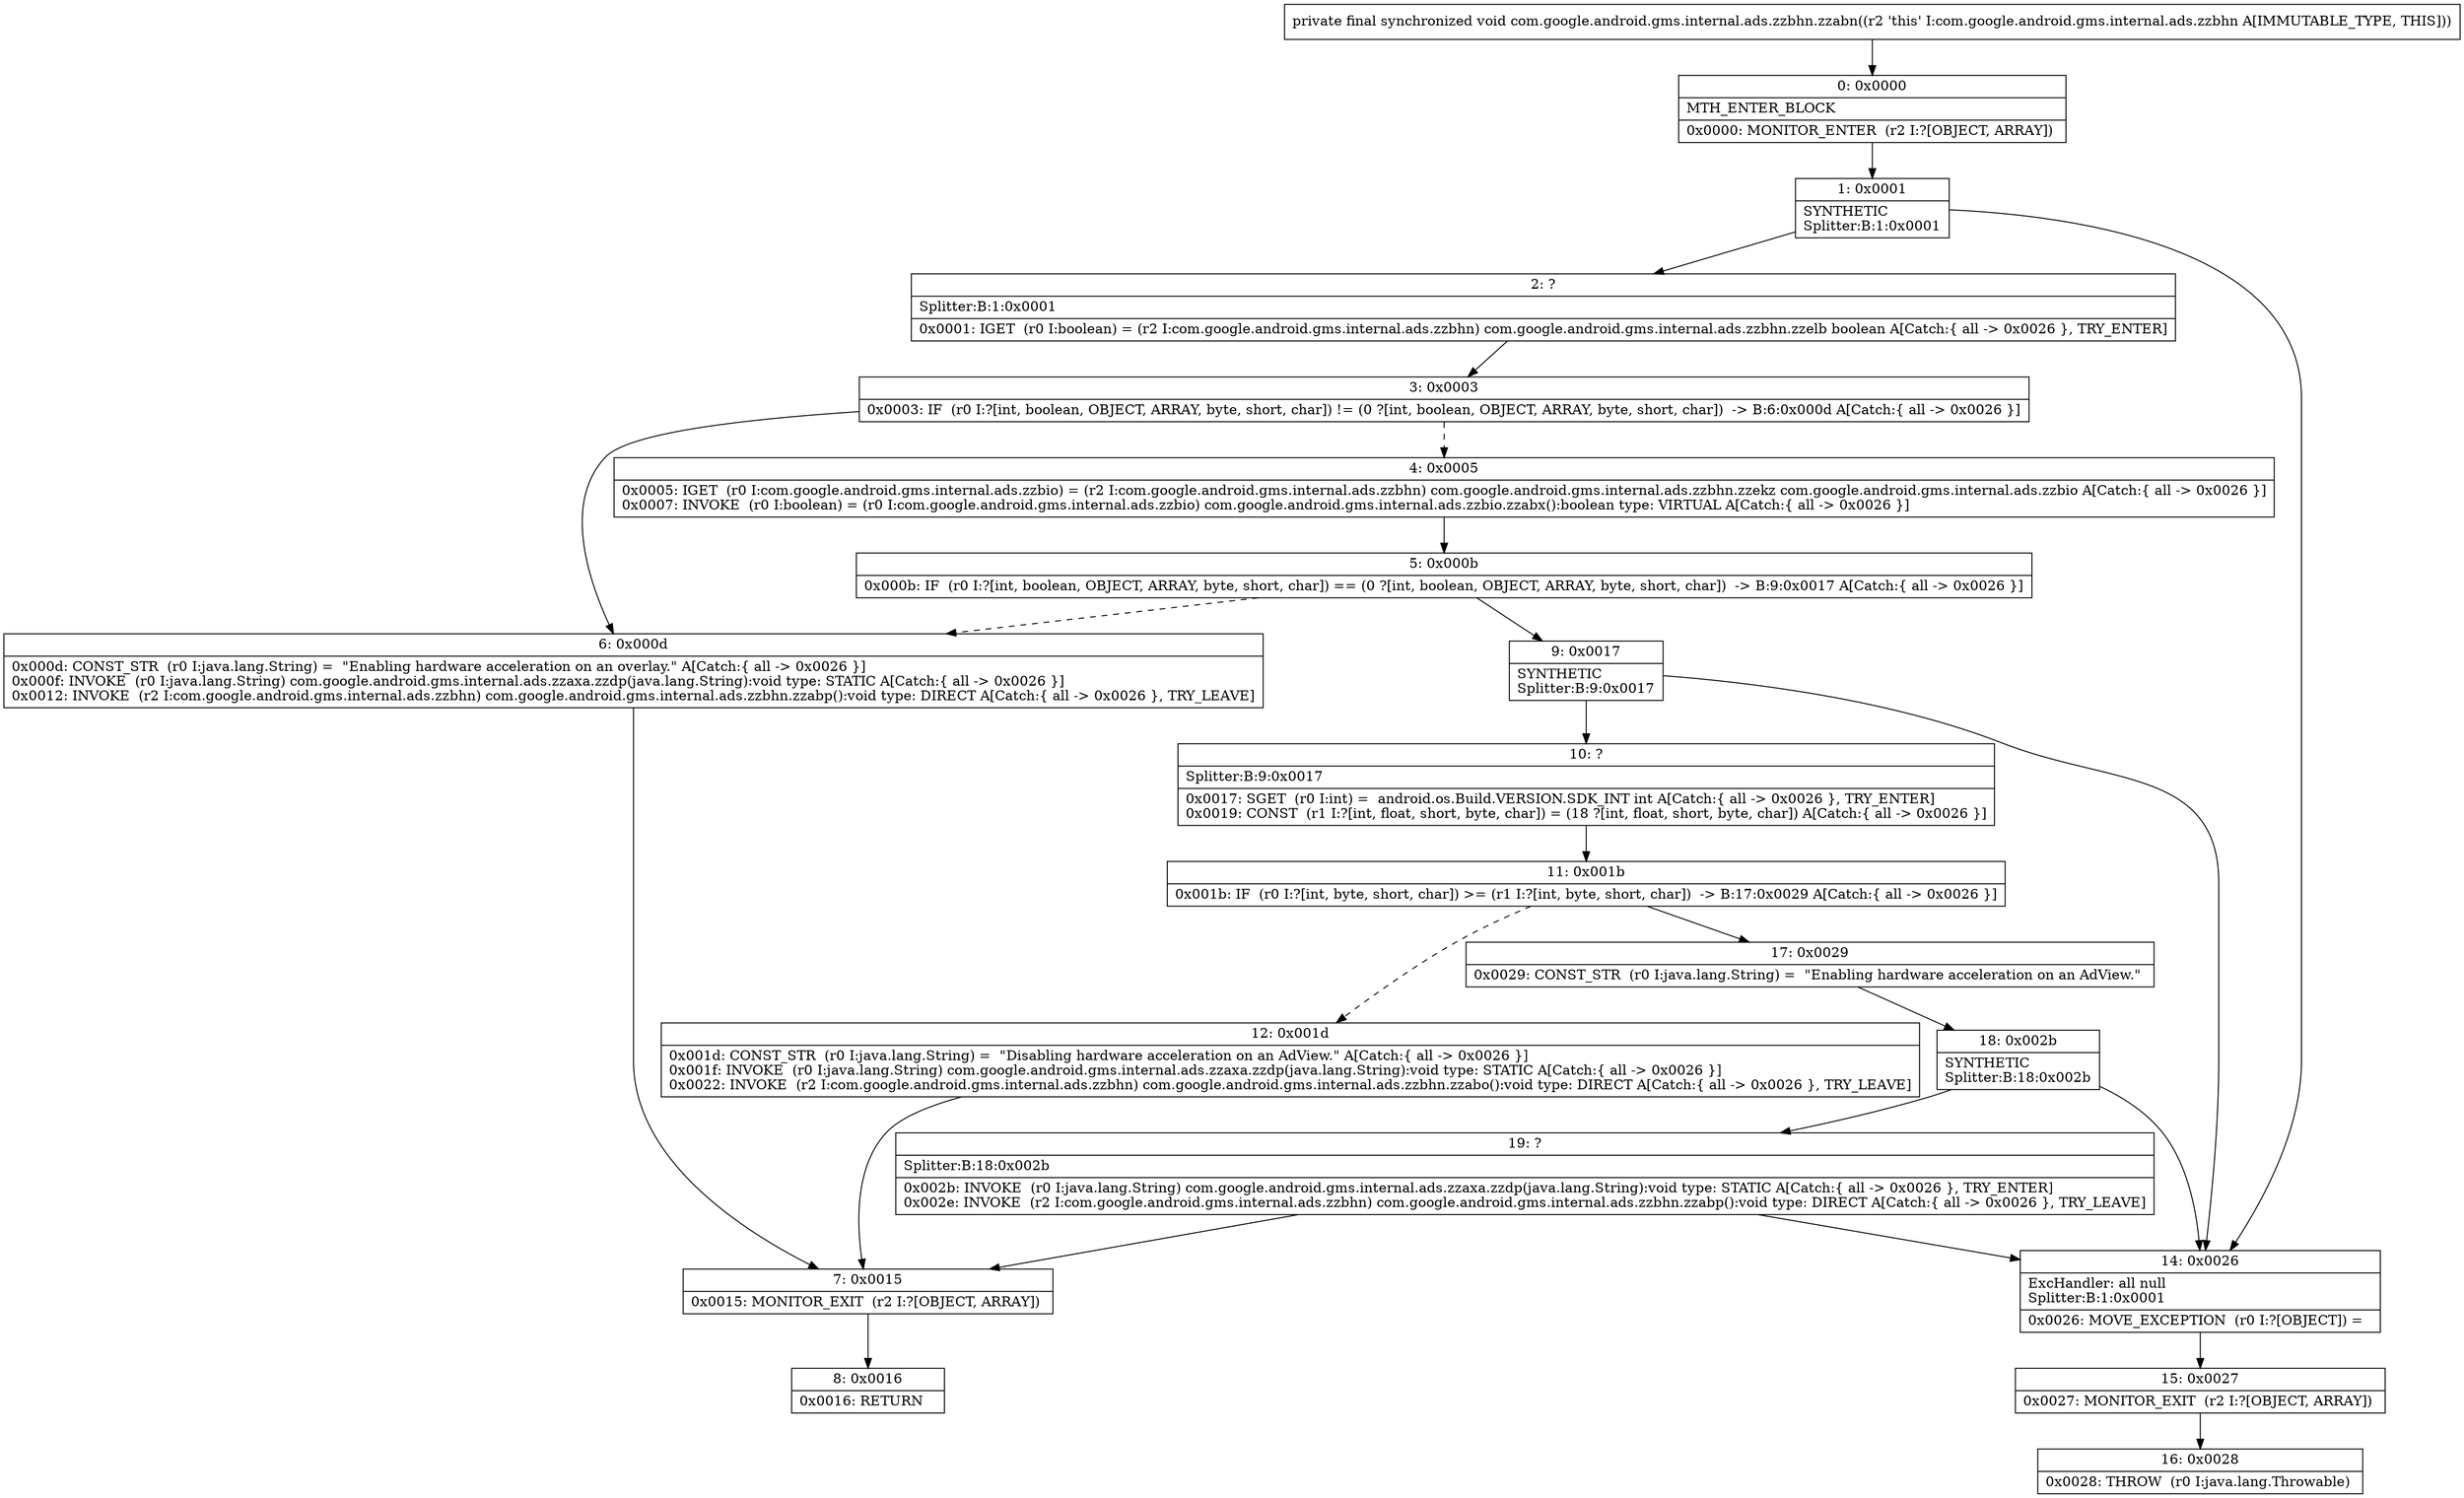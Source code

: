 digraph "CFG forcom.google.android.gms.internal.ads.zzbhn.zzabn()V" {
Node_0 [shape=record,label="{0\:\ 0x0000|MTH_ENTER_BLOCK\l|0x0000: MONITOR_ENTER  (r2 I:?[OBJECT, ARRAY]) \l}"];
Node_1 [shape=record,label="{1\:\ 0x0001|SYNTHETIC\lSplitter:B:1:0x0001\l}"];
Node_2 [shape=record,label="{2\:\ ?|Splitter:B:1:0x0001\l|0x0001: IGET  (r0 I:boolean) = (r2 I:com.google.android.gms.internal.ads.zzbhn) com.google.android.gms.internal.ads.zzbhn.zzelb boolean A[Catch:\{ all \-\> 0x0026 \}, TRY_ENTER]\l}"];
Node_3 [shape=record,label="{3\:\ 0x0003|0x0003: IF  (r0 I:?[int, boolean, OBJECT, ARRAY, byte, short, char]) != (0 ?[int, boolean, OBJECT, ARRAY, byte, short, char])  \-\> B:6:0x000d A[Catch:\{ all \-\> 0x0026 \}]\l}"];
Node_4 [shape=record,label="{4\:\ 0x0005|0x0005: IGET  (r0 I:com.google.android.gms.internal.ads.zzbio) = (r2 I:com.google.android.gms.internal.ads.zzbhn) com.google.android.gms.internal.ads.zzbhn.zzekz com.google.android.gms.internal.ads.zzbio A[Catch:\{ all \-\> 0x0026 \}]\l0x0007: INVOKE  (r0 I:boolean) = (r0 I:com.google.android.gms.internal.ads.zzbio) com.google.android.gms.internal.ads.zzbio.zzabx():boolean type: VIRTUAL A[Catch:\{ all \-\> 0x0026 \}]\l}"];
Node_5 [shape=record,label="{5\:\ 0x000b|0x000b: IF  (r0 I:?[int, boolean, OBJECT, ARRAY, byte, short, char]) == (0 ?[int, boolean, OBJECT, ARRAY, byte, short, char])  \-\> B:9:0x0017 A[Catch:\{ all \-\> 0x0026 \}]\l}"];
Node_6 [shape=record,label="{6\:\ 0x000d|0x000d: CONST_STR  (r0 I:java.lang.String) =  \"Enabling hardware acceleration on an overlay.\" A[Catch:\{ all \-\> 0x0026 \}]\l0x000f: INVOKE  (r0 I:java.lang.String) com.google.android.gms.internal.ads.zzaxa.zzdp(java.lang.String):void type: STATIC A[Catch:\{ all \-\> 0x0026 \}]\l0x0012: INVOKE  (r2 I:com.google.android.gms.internal.ads.zzbhn) com.google.android.gms.internal.ads.zzbhn.zzabp():void type: DIRECT A[Catch:\{ all \-\> 0x0026 \}, TRY_LEAVE]\l}"];
Node_7 [shape=record,label="{7\:\ 0x0015|0x0015: MONITOR_EXIT  (r2 I:?[OBJECT, ARRAY]) \l}"];
Node_8 [shape=record,label="{8\:\ 0x0016|0x0016: RETURN   \l}"];
Node_9 [shape=record,label="{9\:\ 0x0017|SYNTHETIC\lSplitter:B:9:0x0017\l}"];
Node_10 [shape=record,label="{10\:\ ?|Splitter:B:9:0x0017\l|0x0017: SGET  (r0 I:int) =  android.os.Build.VERSION.SDK_INT int A[Catch:\{ all \-\> 0x0026 \}, TRY_ENTER]\l0x0019: CONST  (r1 I:?[int, float, short, byte, char]) = (18 ?[int, float, short, byte, char]) A[Catch:\{ all \-\> 0x0026 \}]\l}"];
Node_11 [shape=record,label="{11\:\ 0x001b|0x001b: IF  (r0 I:?[int, byte, short, char]) \>= (r1 I:?[int, byte, short, char])  \-\> B:17:0x0029 A[Catch:\{ all \-\> 0x0026 \}]\l}"];
Node_12 [shape=record,label="{12\:\ 0x001d|0x001d: CONST_STR  (r0 I:java.lang.String) =  \"Disabling hardware acceleration on an AdView.\" A[Catch:\{ all \-\> 0x0026 \}]\l0x001f: INVOKE  (r0 I:java.lang.String) com.google.android.gms.internal.ads.zzaxa.zzdp(java.lang.String):void type: STATIC A[Catch:\{ all \-\> 0x0026 \}]\l0x0022: INVOKE  (r2 I:com.google.android.gms.internal.ads.zzbhn) com.google.android.gms.internal.ads.zzbhn.zzabo():void type: DIRECT A[Catch:\{ all \-\> 0x0026 \}, TRY_LEAVE]\l}"];
Node_14 [shape=record,label="{14\:\ 0x0026|ExcHandler: all null\lSplitter:B:1:0x0001\l|0x0026: MOVE_EXCEPTION  (r0 I:?[OBJECT]) =  \l}"];
Node_15 [shape=record,label="{15\:\ 0x0027|0x0027: MONITOR_EXIT  (r2 I:?[OBJECT, ARRAY]) \l}"];
Node_16 [shape=record,label="{16\:\ 0x0028|0x0028: THROW  (r0 I:java.lang.Throwable) \l}"];
Node_17 [shape=record,label="{17\:\ 0x0029|0x0029: CONST_STR  (r0 I:java.lang.String) =  \"Enabling hardware acceleration on an AdView.\" \l}"];
Node_18 [shape=record,label="{18\:\ 0x002b|SYNTHETIC\lSplitter:B:18:0x002b\l}"];
Node_19 [shape=record,label="{19\:\ ?|Splitter:B:18:0x002b\l|0x002b: INVOKE  (r0 I:java.lang.String) com.google.android.gms.internal.ads.zzaxa.zzdp(java.lang.String):void type: STATIC A[Catch:\{ all \-\> 0x0026 \}, TRY_ENTER]\l0x002e: INVOKE  (r2 I:com.google.android.gms.internal.ads.zzbhn) com.google.android.gms.internal.ads.zzbhn.zzabp():void type: DIRECT A[Catch:\{ all \-\> 0x0026 \}, TRY_LEAVE]\l}"];
MethodNode[shape=record,label="{private final synchronized void com.google.android.gms.internal.ads.zzbhn.zzabn((r2 'this' I:com.google.android.gms.internal.ads.zzbhn A[IMMUTABLE_TYPE, THIS])) }"];
MethodNode -> Node_0;
Node_0 -> Node_1;
Node_1 -> Node_2;
Node_1 -> Node_14;
Node_2 -> Node_3;
Node_3 -> Node_4[style=dashed];
Node_3 -> Node_6;
Node_4 -> Node_5;
Node_5 -> Node_6[style=dashed];
Node_5 -> Node_9;
Node_6 -> Node_7;
Node_7 -> Node_8;
Node_9 -> Node_10;
Node_9 -> Node_14;
Node_10 -> Node_11;
Node_11 -> Node_12[style=dashed];
Node_11 -> Node_17;
Node_12 -> Node_7;
Node_14 -> Node_15;
Node_15 -> Node_16;
Node_17 -> Node_18;
Node_18 -> Node_19;
Node_18 -> Node_14;
Node_19 -> Node_14;
Node_19 -> Node_7;
}


